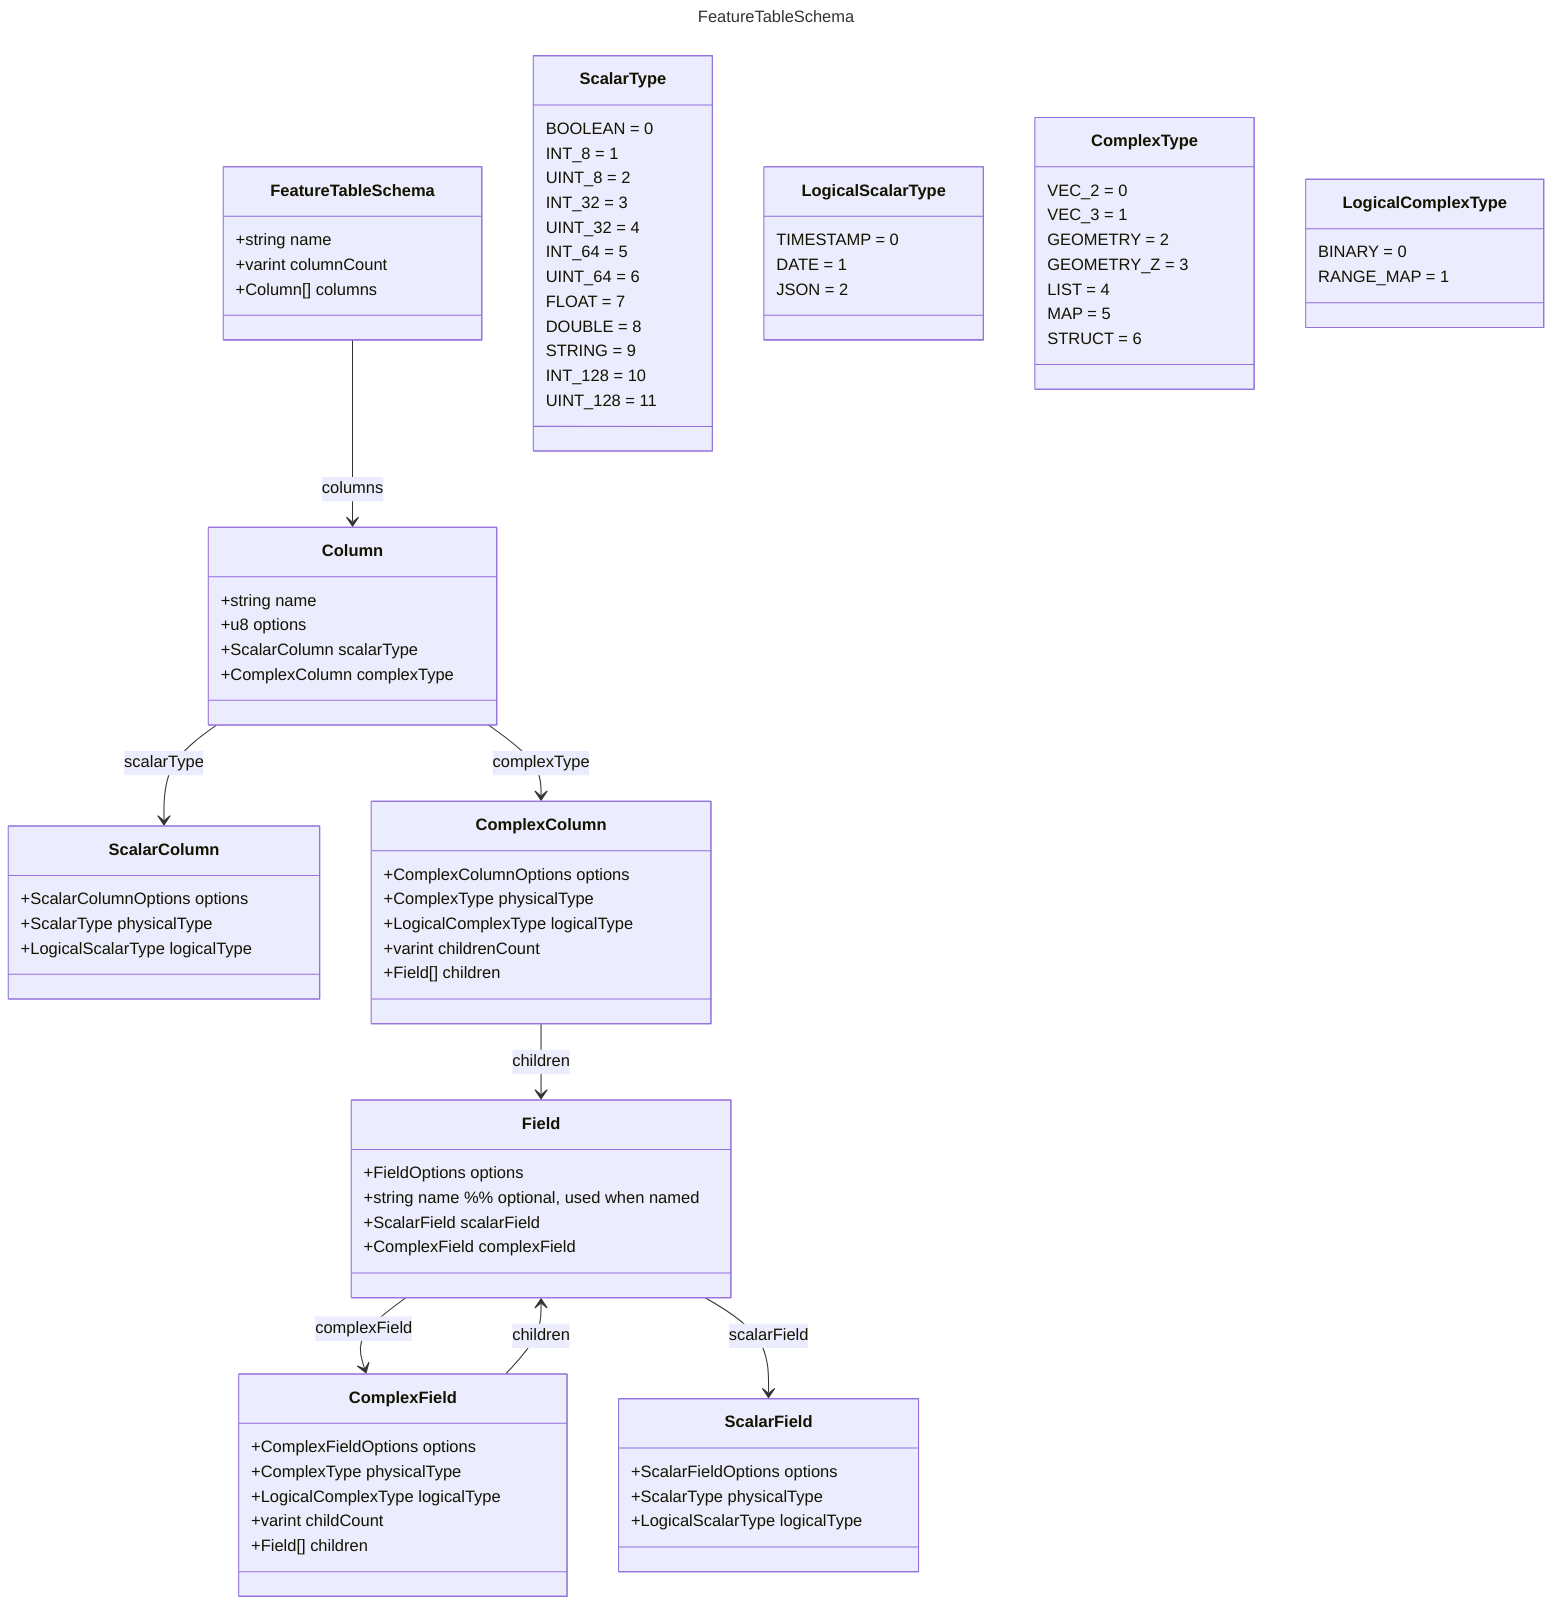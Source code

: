 ---
title: FeatureTableSchema
---
classDiagram
    %% ---------------- FeatureTableSchema ----------------
    class FeatureTableSchema {
      +string name
      +varint columnCount
      +Column[] columns
    }

    %% ---------------- Column ----------------
    class Column {
      +string name
      +u8 options
      +ScalarColumn scalarType
      +ComplexColumn complexType
    }
    %% Note: options flags for Column: nullable=1, complex=2, vertexScope=4

    %% ---------------- ScalarColumn ----------------
    class ScalarColumn {
      +ScalarColumnOptions options
      +ScalarType physicalType
      +LogicalScalarType logicalType
    }
    %% Note: options flag for ScalarColumnOptions: logical = 1

    %% ---------------- ComplexColumn ----------------
    class ComplexColumn {
      +ComplexColumnOptions options
      +ComplexType physicalType
      +LogicalComplexType logicalType
      +varint childrenCount
      +Field[] children
    }
    %% Note: options flag for ComplexColumnOptions: logical = 1

    %% ---------------- Field ----------------
    class Field {
      +FieldOptions options
      +string name  %% optional, used when named
      +ScalarField scalarField
      +ComplexField complexField
    }
    %% Note: options flags for FieldOptions: named = 1, nullable = 2, complex = 4

    %% ---------------- ScalarField ----------------
    class ScalarField {
      +ScalarFieldOptions options
      +ScalarType physicalType
      +LogicalScalarType logicalType
    }
    %% Note: options flag for ScalarFieldOptions: logical = 1

    %% ---------------- ComplexField ----------------
    class ComplexField {
      +ComplexFieldOptions options
      +ComplexType physicalType
      +LogicalComplexType logicalType
      +varint childCount
      +Field[] children
    }
    %% Note: options flag for ComplexFieldOptions: logical = 1

    %% ---------------- Enumerations ----------------
    class ScalarType {
      BOOLEAN = 0
      INT_8 = 1
      UINT_8 = 2
      INT_32 = 3
      UINT_32 = 4
      INT_64 = 5
      UINT_64 = 6
      FLOAT = 7
      DOUBLE = 8
      STRING = 9
      INT_128 = 10
      UINT_128 = 11
    }

    class LogicalScalarType {
      TIMESTAMP = 0
      DATE = 1
      JSON = 2
    }

    class ComplexType {
      VEC_2 = 0
      VEC_3 = 1
      GEOMETRY = 2
      GEOMETRY_Z = 3
      LIST = 4
      MAP = 5
      STRUCT = 6
    }

    class LogicalComplexType {
      BINARY = 0
      RANGE_MAP = 1
    }

    %% ---------------- Associations ----------------
    FeatureTableSchema --> Column : columns
    Column --> ScalarColumn : scalarType
    Column --> ComplexColumn : complexType
    ComplexColumn --> Field : children
    ComplexField --> Field : children
    Field --> ComplexField : complexField
    Field --> ScalarField : scalarField